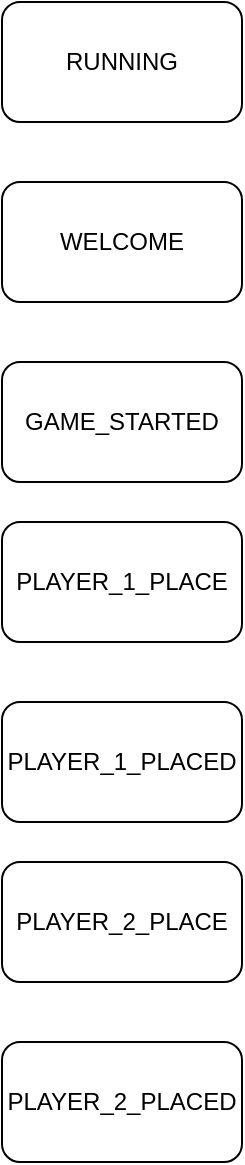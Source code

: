 <mxfile version="24.7.6">
  <diagram name="Page-1" id="58cdce13-f638-feb5-8d6f-7d28b1aa9fa0">
    <mxGraphModel dx="1364" dy="795" grid="1" gridSize="10" guides="1" tooltips="1" connect="1" arrows="1" fold="1" page="1" pageScale="1" pageWidth="1100" pageHeight="850" background="none" math="0" shadow="0">
      <root>
        <mxCell id="0" />
        <mxCell id="1" parent="0" />
        <mxCell id="Mclo4pGHzu0UZlZOadg5-1" value="&lt;div&gt;RUNNING&lt;/div&gt;" style="rounded=1;whiteSpace=wrap;html=1;" vertex="1" parent="1">
          <mxGeometry x="460" y="110" width="120" height="60" as="geometry" />
        </mxCell>
        <mxCell id="Mclo4pGHzu0UZlZOadg5-2" value="WELCOME" style="rounded=1;whiteSpace=wrap;html=1;" vertex="1" parent="1">
          <mxGeometry x="460" y="200" width="120" height="60" as="geometry" />
        </mxCell>
        <mxCell id="Mclo4pGHzu0UZlZOadg5-3" value="GAME_STARTED" style="rounded=1;whiteSpace=wrap;html=1;" vertex="1" parent="1">
          <mxGeometry x="460" y="290" width="120" height="60" as="geometry" />
        </mxCell>
        <mxCell id="Mclo4pGHzu0UZlZOadg5-4" value="PLAYER_1_PLACE" style="rounded=1;whiteSpace=wrap;html=1;" vertex="1" parent="1">
          <mxGeometry x="460" y="370" width="120" height="60" as="geometry" />
        </mxCell>
        <mxCell id="Mclo4pGHzu0UZlZOadg5-5" value="PLAYER_1_PLACED" style="rounded=1;whiteSpace=wrap;html=1;" vertex="1" parent="1">
          <mxGeometry x="460" y="460" width="120" height="60" as="geometry" />
        </mxCell>
        <mxCell id="Mclo4pGHzu0UZlZOadg5-6" value="PLAYER_2_PLACE" style="rounded=1;whiteSpace=wrap;html=1;" vertex="1" parent="1">
          <mxGeometry x="460" y="540" width="120" height="60" as="geometry" />
        </mxCell>
        <mxCell id="Mclo4pGHzu0UZlZOadg5-7" value="PLAYER_2_PLACED" style="rounded=1;whiteSpace=wrap;html=1;" vertex="1" parent="1">
          <mxGeometry x="460" y="630" width="120" height="60" as="geometry" />
        </mxCell>
      </root>
    </mxGraphModel>
  </diagram>
</mxfile>

